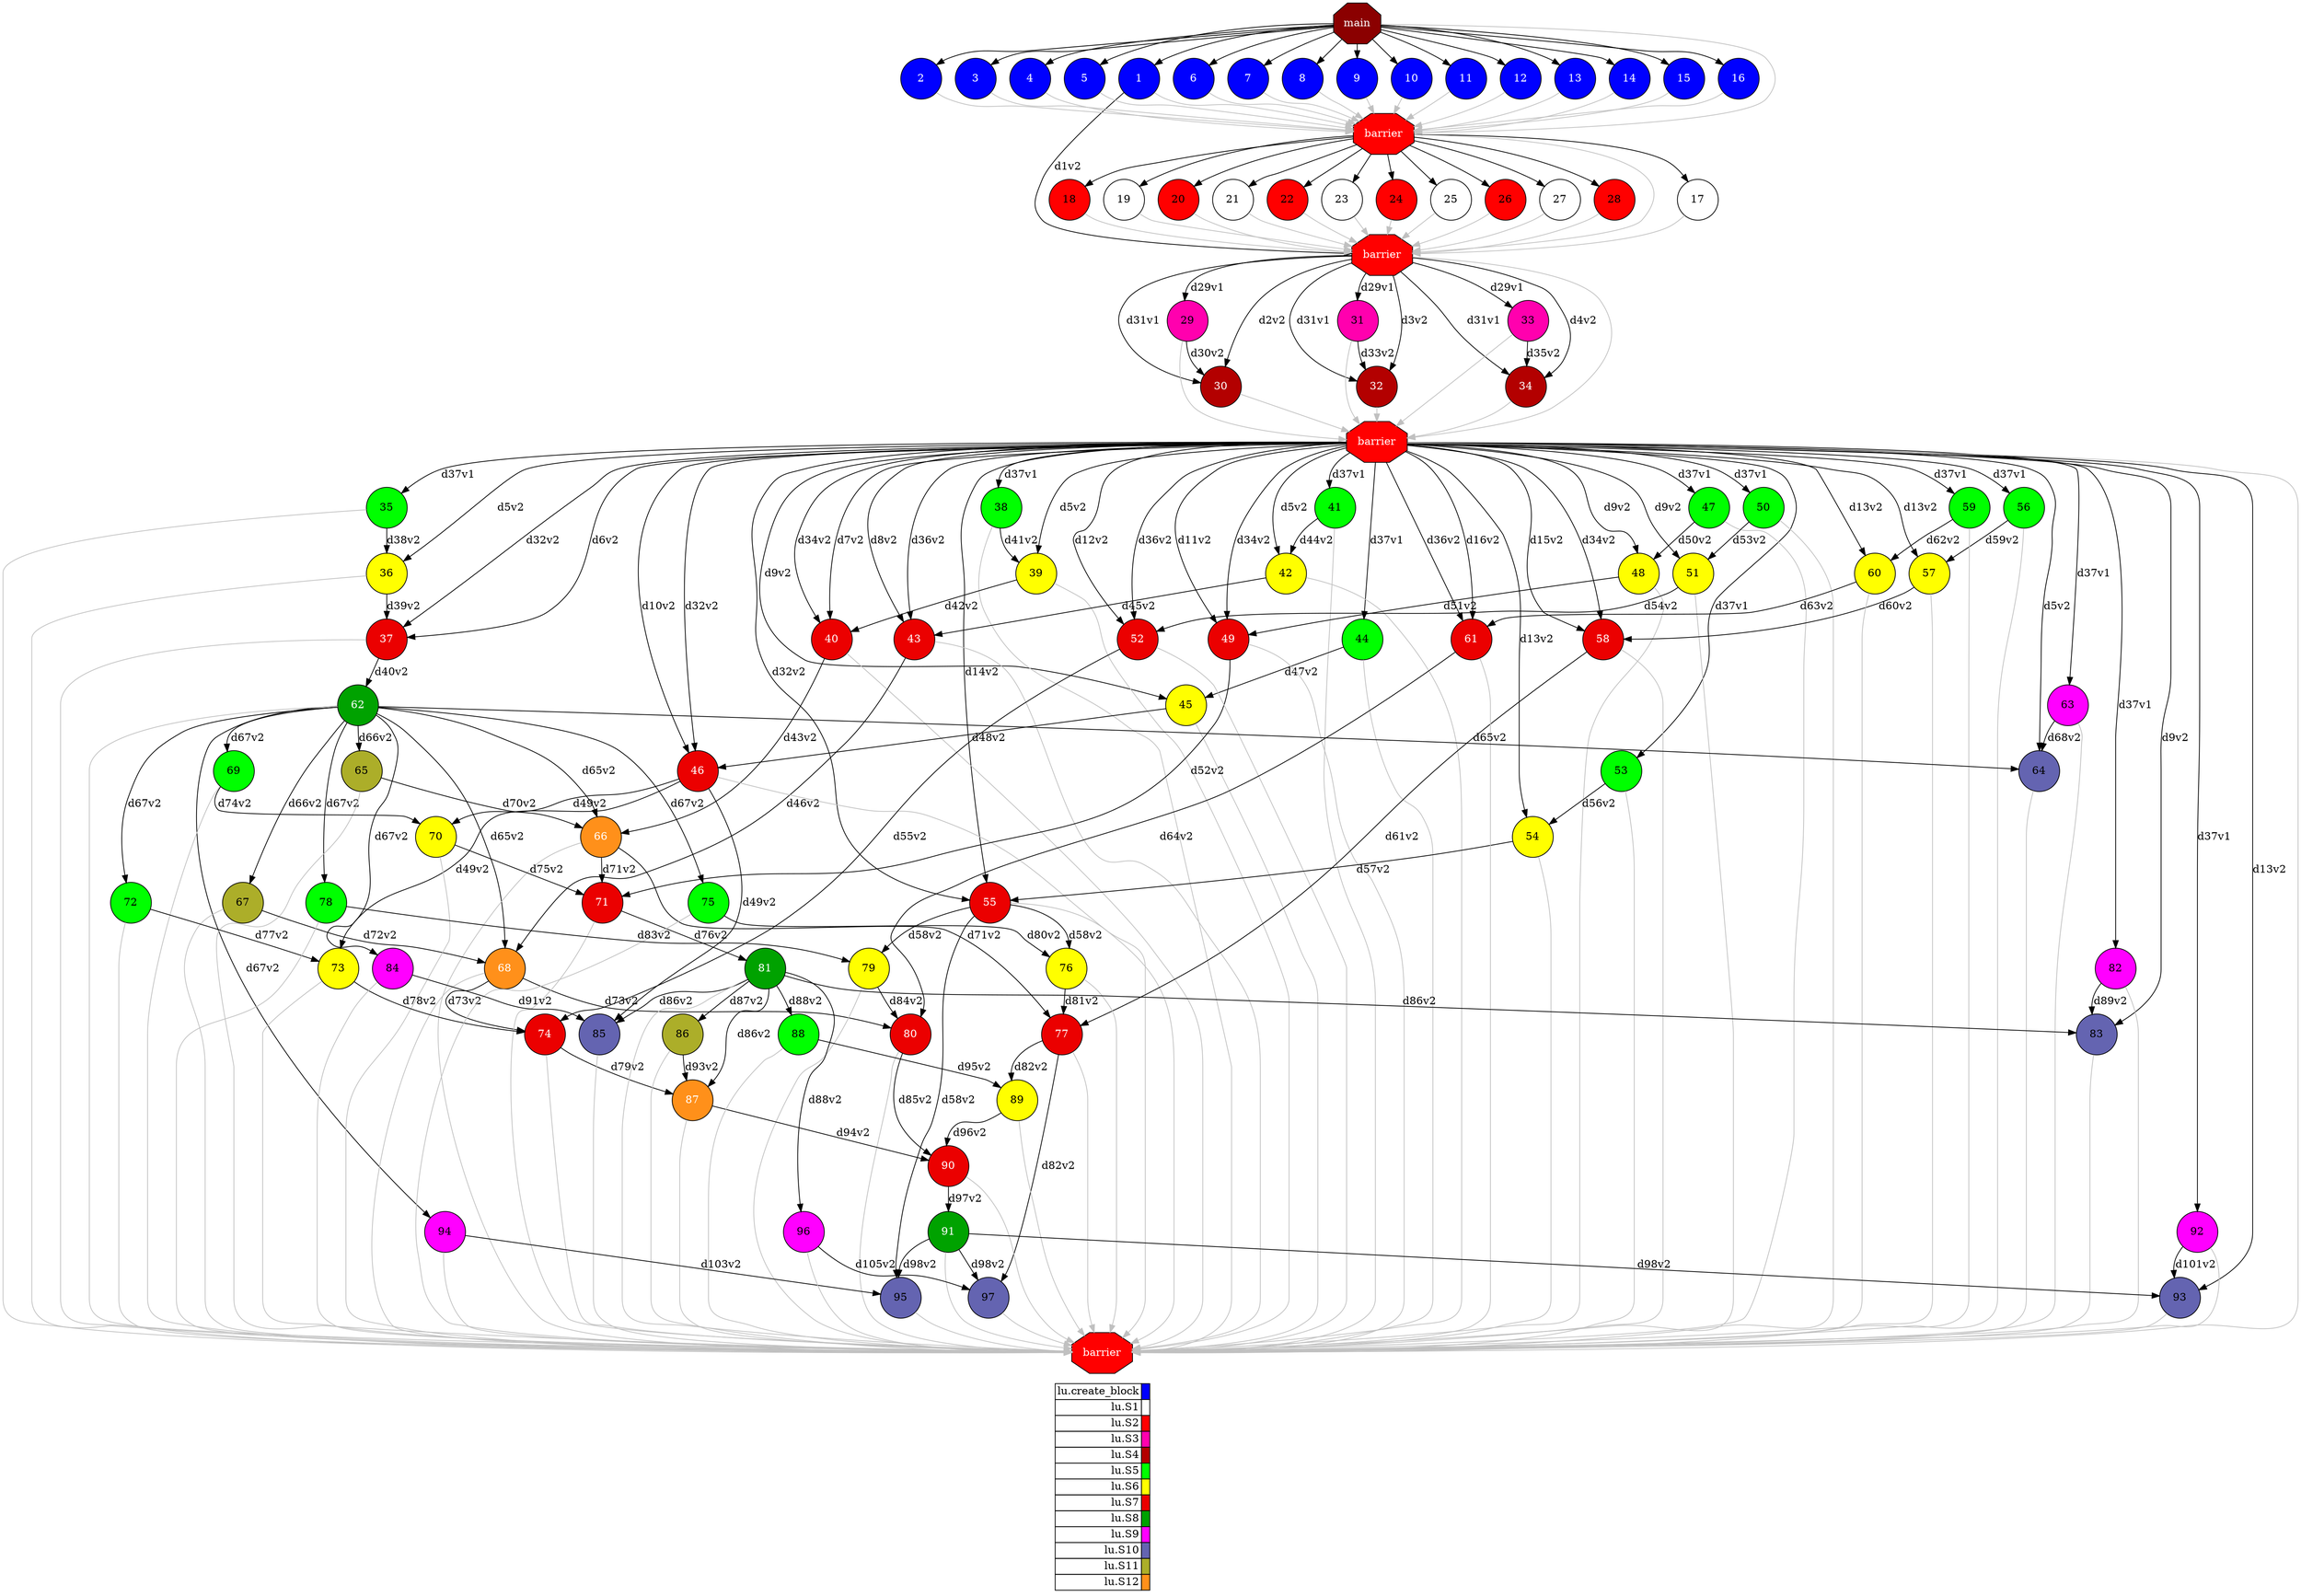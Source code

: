 digraph {
  rankdir=TB;
  labeljust="l";
  compound= true;
  subgraph dependence_graph {
    ranksep=0.20;
    node[height=0.75];

Synchro0[label="main", shape=octagon, style=filled fillcolor="#8B0000" fontcolor="#FFFFFF"];
1[shape=circle, style=filled fillcolor="#0000ff" fontcolor="#ffffff"];
Synchro0 -> 1;
2[shape=circle, style=filled fillcolor="#0000ff" fontcolor="#ffffff"];
Synchro0 -> 2;
3[shape=circle, style=filled fillcolor="#0000ff" fontcolor="#ffffff"];
Synchro0 -> 3;
4[shape=circle, style=filled fillcolor="#0000ff" fontcolor="#ffffff"];
Synchro0 -> 4;
5[shape=circle, style=filled fillcolor="#0000ff" fontcolor="#ffffff"];
Synchro0 -> 5;
6[shape=circle, style=filled fillcolor="#0000ff" fontcolor="#ffffff"];
Synchro0 -> 6;
7[shape=circle, style=filled fillcolor="#0000ff" fontcolor="#ffffff"];
Synchro0 -> 7;
8[shape=circle, style=filled fillcolor="#0000ff" fontcolor="#ffffff"];
Synchro0 -> 8;
9[shape=circle, style=filled fillcolor="#0000ff" fontcolor="#ffffff"];
Synchro0 -> 9;
10[shape=circle, style=filled fillcolor="#0000ff" fontcolor="#ffffff"];
Synchro0 -> 10;
11[shape=circle, style=filled fillcolor="#0000ff" fontcolor="#ffffff"];
Synchro0 -> 11;
12[shape=circle, style=filled fillcolor="#0000ff" fontcolor="#ffffff"];
Synchro0 -> 12;
13[shape=circle, style=filled fillcolor="#0000ff" fontcolor="#ffffff"];
Synchro0 -> 13;
14[shape=circle, style=filled fillcolor="#0000ff" fontcolor="#ffffff"];
Synchro0 -> 14;
15[shape=circle, style=filled fillcolor="#0000ff" fontcolor="#ffffff"];
Synchro0 -> 15;
16[shape=circle, style=filled fillcolor="#0000ff" fontcolor="#ffffff"];
Synchro0 -> 16;
Synchro1[label="barrier", shape=octagon, style=filled fillcolor="#ff0000" fontcolor="#FFFFFF"];
Synchro0 -> Synchro1 [color=grey];
4 -> Synchro1 [color=grey];
9 -> Synchro1 [color=grey];
1 -> Synchro1 [color=grey];
3 -> Synchro1 [color=grey];
11 -> Synchro1 [color=grey];
12 -> Synchro1 [color=grey];
7 -> Synchro1 [color=grey];
15 -> Synchro1 [color=grey];
5 -> Synchro1 [color=grey];
16 -> Synchro1 [color=grey];
6 -> Synchro1 [color=grey];
13 -> Synchro1 [color=grey];
14 -> Synchro1 [color=grey];
2 -> Synchro1 [color=grey];
8 -> Synchro1 [color=grey];
10 -> Synchro1 [color=grey];
17[shape=circle, style=filled fillcolor="#ffffff" fontcolor="#000000"];
Synchro1 -> 17;
18[shape=circle, style=filled fillcolor="#ff0000" fontcolor="#000000"];
Synchro1 -> 18;
19[shape=circle, style=filled fillcolor="#ffffff" fontcolor="#000000"];
Synchro1 -> 19;
20[shape=circle, style=filled fillcolor="#ff0000" fontcolor="#000000"];
Synchro1 -> 20;
21[shape=circle, style=filled fillcolor="#ffffff" fontcolor="#000000"];
Synchro1 -> 21;
22[shape=circle, style=filled fillcolor="#ff0000" fontcolor="#000000"];
Synchro1 -> 22;
23[shape=circle, style=filled fillcolor="#ffffff" fontcolor="#000000"];
Synchro1 -> 23;
24[shape=circle, style=filled fillcolor="#ff0000" fontcolor="#000000"];
Synchro1 -> 24;
25[shape=circle, style=filled fillcolor="#ffffff" fontcolor="#000000"];
Synchro1 -> 25;
26[shape=circle, style=filled fillcolor="#ff0000" fontcolor="#000000"];
Synchro1 -> 26;
27[shape=circle, style=filled fillcolor="#ffffff" fontcolor="#000000"];
Synchro1 -> 27;
28[shape=circle, style=filled fillcolor="#ff0000" fontcolor="#000000"];
Synchro1 -> 28;
Synchro2[label="barrier", shape=octagon, style=filled fillcolor="#ff0000" fontcolor="#FFFFFF"];
Synchro1 -> Synchro2 [color=grey];
26 -> Synchro2 [color=grey];
22 -> Synchro2 [color=grey];
24 -> Synchro2 [color=grey];
21 -> Synchro2 [color=grey];
19 -> Synchro2 [color=grey];
17 -> Synchro2 [color=grey];
28 -> Synchro2 [color=grey];
18 -> Synchro2 [color=grey];
20 -> Synchro2 [color=grey];
25 -> Synchro2 [color=grey];
27 -> Synchro2 [color=grey];
23 -> Synchro2 [color=grey];
1 -> Synchro2 [label="d1v2"];
29[shape=circle, style=filled fillcolor="#ff00ae" fontcolor="#000000"];
Synchro2 -> 29 [label="d29v1"];
30[shape=circle, style=filled fillcolor="#b30000" fontcolor="#ffffff"];
29 -> 30 [label="d30v2"];
Synchro2 -> 30 [label="d31v1"];
Synchro2 -> 30 [label="d2v2"];
31[shape=circle, style=filled fillcolor="#ff00ae" fontcolor="#000000"];
Synchro2 -> 31 [label="d29v1"];
32[shape=circle, style=filled fillcolor="#b30000" fontcolor="#ffffff"];
31 -> 32 [label="d33v2"];
Synchro2 -> 32 [label="d31v1"];
Synchro2 -> 32 [label="d3v2"];
33[shape=circle, style=filled fillcolor="#ff00ae" fontcolor="#000000"];
Synchro2 -> 33 [label="d29v1"];
34[shape=circle, style=filled fillcolor="#b30000" fontcolor="#ffffff"];
33 -> 34 [label="d35v2"];
Synchro2 -> 34 [label="d31v1"];
Synchro2 -> 34 [label="d4v2"];
Synchro3[label="barrier", shape=octagon, style=filled fillcolor="#ff0000" fontcolor="#FFFFFF"];
Synchro2 -> Synchro3 [color=grey];
32 -> Synchro3 [color=grey];
34 -> Synchro3 [color=grey];
33 -> Synchro3 [color=grey];
29 -> Synchro3 [color=grey];
31 -> Synchro3 [color=grey];
30 -> Synchro3 [color=grey];
35[shape=circle, style=filled fillcolor="#00ff00" fontcolor="#000000"];
Synchro3 -> 35 [label="d37v1"];
36[shape=circle, style=filled fillcolor="#ffff00" fontcolor="#000000"];
Synchro3 -> 36 [label="d5v2"];
35 -> 36 [label="d38v2"];
37[shape=circle, style=filled fillcolor="#eb0000" fontcolor="#ffffff"];
Synchro3 -> 37 [label="d6v2"];
36 -> 37 [label="d39v2"];
Synchro3 -> 37 [label="d32v2"];
38[shape=circle, style=filled fillcolor="#00ff00" fontcolor="#000000"];
Synchro3 -> 38 [label="d37v1"];
39[shape=circle, style=filled fillcolor="#ffff00" fontcolor="#000000"];
Synchro3 -> 39 [label="d5v2"];
38 -> 39 [label="d41v2"];
40[shape=circle, style=filled fillcolor="#eb0000" fontcolor="#ffffff"];
Synchro3 -> 40 [label="d7v2"];
39 -> 40 [label="d42v2"];
Synchro3 -> 40 [label="d34v2"];
41[shape=circle, style=filled fillcolor="#00ff00" fontcolor="#000000"];
Synchro3 -> 41 [label="d37v1"];
42[shape=circle, style=filled fillcolor="#ffff00" fontcolor="#000000"];
Synchro3 -> 42 [label="d5v2"];
41 -> 42 [label="d44v2"];
43[shape=circle, style=filled fillcolor="#eb0000" fontcolor="#ffffff"];
Synchro3 -> 43 [label="d8v2"];
42 -> 43 [label="d45v2"];
Synchro3 -> 43 [label="d36v2"];
44[shape=circle, style=filled fillcolor="#00ff00" fontcolor="#000000"];
Synchro3 -> 44 [label="d37v1"];
45[shape=circle, style=filled fillcolor="#ffff00" fontcolor="#000000"];
Synchro3 -> 45 [label="d9v2"];
44 -> 45 [label="d47v2"];
46[shape=circle, style=filled fillcolor="#eb0000" fontcolor="#ffffff"];
Synchro3 -> 46 [label="d10v2"];
45 -> 46 [label="d48v2"];
Synchro3 -> 46 [label="d32v2"];
47[shape=circle, style=filled fillcolor="#00ff00" fontcolor="#000000"];
Synchro3 -> 47 [label="d37v1"];
48[shape=circle, style=filled fillcolor="#ffff00" fontcolor="#000000"];
Synchro3 -> 48 [label="d9v2"];
47 -> 48 [label="d50v2"];
49[shape=circle, style=filled fillcolor="#eb0000" fontcolor="#ffffff"];
Synchro3 -> 49 [label="d11v2"];
48 -> 49 [label="d51v2"];
Synchro3 -> 49 [label="d34v2"];
50[shape=circle, style=filled fillcolor="#00ff00" fontcolor="#000000"];
Synchro3 -> 50 [label="d37v1"];
51[shape=circle, style=filled fillcolor="#ffff00" fontcolor="#000000"];
Synchro3 -> 51 [label="d9v2"];
50 -> 51 [label="d53v2"];
52[shape=circle, style=filled fillcolor="#eb0000" fontcolor="#ffffff"];
Synchro3 -> 52 [label="d12v2"];
51 -> 52 [label="d54v2"];
Synchro3 -> 52 [label="d36v2"];
53[shape=circle, style=filled fillcolor="#00ff00" fontcolor="#000000"];
Synchro3 -> 53 [label="d37v1"];
54[shape=circle, style=filled fillcolor="#ffff00" fontcolor="#000000"];
Synchro3 -> 54 [label="d13v2"];
53 -> 54 [label="d56v2"];
55[shape=circle, style=filled fillcolor="#eb0000" fontcolor="#ffffff"];
Synchro3 -> 55 [label="d14v2"];
54 -> 55 [label="d57v2"];
Synchro3 -> 55 [label="d32v2"];
56[shape=circle, style=filled fillcolor="#00ff00" fontcolor="#000000"];
Synchro3 -> 56 [label="d37v1"];
57[shape=circle, style=filled fillcolor="#ffff00" fontcolor="#000000"];
Synchro3 -> 57 [label="d13v2"];
56 -> 57 [label="d59v2"];
58[shape=circle, style=filled fillcolor="#eb0000" fontcolor="#ffffff"];
Synchro3 -> 58 [label="d15v2"];
57 -> 58 [label="d60v2"];
Synchro3 -> 58 [label="d34v2"];
59[shape=circle, style=filled fillcolor="#00ff00" fontcolor="#000000"];
Synchro3 -> 59 [label="d37v1"];
60[shape=circle, style=filled fillcolor="#ffff00" fontcolor="#000000"];
Synchro3 -> 60 [label="d13v2"];
59 -> 60 [label="d62v2"];
61[shape=circle, style=filled fillcolor="#eb0000" fontcolor="#ffffff"];
Synchro3 -> 61 [label="d16v2"];
60 -> 61 [label="d63v2"];
Synchro3 -> 61 [label="d36v2"];
62[shape=circle, style=filled fillcolor="#00a200" fontcolor="#ffffff"];
37 -> 62 [label="d40v2"];
63[shape=circle, style=filled fillcolor="#ff00ff" fontcolor="#000000"];
Synchro3 -> 63 [label="d37v1"];
64[shape=circle, style=filled fillcolor="#6464b1" fontcolor="#000000"];
62 -> 64 [label="d65v2"];
Synchro3 -> 64 [label="d5v2"];
63 -> 64 [label="d68v2"];
65[shape=circle, style=filled fillcolor="#acae29" fontcolor="#000000"];
62 -> 65 [label="d66v2"];
66[shape=circle, style=filled fillcolor="#ff901a" fontcolor="#ffffff"];
65 -> 66 [label="d70v2"];
62 -> 66 [label="d65v2"];
40 -> 66 [label="d43v2"];
67[shape=circle, style=filled fillcolor="#acae29" fontcolor="#000000"];
62 -> 67 [label="d66v2"];
68[shape=circle, style=filled fillcolor="#ff901a" fontcolor="#ffffff"];
67 -> 68 [label="d72v2"];
62 -> 68 [label="d65v2"];
43 -> 68 [label="d46v2"];
69[shape=circle, style=filled fillcolor="#00ff00" fontcolor="#000000"];
62 -> 69 [label="d67v2"];
70[shape=circle, style=filled fillcolor="#ffff00" fontcolor="#000000"];
46 -> 70 [label="d49v2"];
69 -> 70 [label="d74v2"];
71[shape=circle, style=filled fillcolor="#eb0000" fontcolor="#ffffff"];
49 -> 71 [label="d52v2"];
70 -> 71 [label="d75v2"];
66 -> 71 [label="d71v2"];
72[shape=circle, style=filled fillcolor="#00ff00" fontcolor="#000000"];
62 -> 72 [label="d67v2"];
73[shape=circle, style=filled fillcolor="#ffff00" fontcolor="#000000"];
46 -> 73 [label="d49v2"];
72 -> 73 [label="d77v2"];
74[shape=circle, style=filled fillcolor="#eb0000" fontcolor="#ffffff"];
52 -> 74 [label="d55v2"];
73 -> 74 [label="d78v2"];
68 -> 74 [label="d73v2"];
75[shape=circle, style=filled fillcolor="#00ff00" fontcolor="#000000"];
62 -> 75 [label="d67v2"];
76[shape=circle, style=filled fillcolor="#ffff00" fontcolor="#000000"];
55 -> 76 [label="d58v2"];
75 -> 76 [label="d80v2"];
77[shape=circle, style=filled fillcolor="#eb0000" fontcolor="#ffffff"];
58 -> 77 [label="d61v2"];
76 -> 77 [label="d81v2"];
66 -> 77 [label="d71v2"];
78[shape=circle, style=filled fillcolor="#00ff00" fontcolor="#000000"];
62 -> 78 [label="d67v2"];
79[shape=circle, style=filled fillcolor="#ffff00" fontcolor="#000000"];
55 -> 79 [label="d58v2"];
78 -> 79 [label="d83v2"];
80[shape=circle, style=filled fillcolor="#eb0000" fontcolor="#ffffff"];
61 -> 80 [label="d64v2"];
79 -> 80 [label="d84v2"];
68 -> 80 [label="d73v2"];
81[shape=circle, style=filled fillcolor="#00a200" fontcolor="#ffffff"];
71 -> 81 [label="d76v2"];
82[shape=circle, style=filled fillcolor="#ff00ff" fontcolor="#000000"];
Synchro3 -> 82 [label="d37v1"];
83[shape=circle, style=filled fillcolor="#6464b1" fontcolor="#000000"];
81 -> 83 [label="d86v2"];
Synchro3 -> 83 [label="d9v2"];
82 -> 83 [label="d89v2"];
84[shape=circle, style=filled fillcolor="#ff00ff" fontcolor="#000000"];
62 -> 84 [label="d67v2"];
85[shape=circle, style=filled fillcolor="#6464b1" fontcolor="#000000"];
81 -> 85 [label="d86v2"];
46 -> 85 [label="d49v2"];
84 -> 85 [label="d91v2"];
86[shape=circle, style=filled fillcolor="#acae29" fontcolor="#000000"];
81 -> 86 [label="d87v2"];
87[shape=circle, style=filled fillcolor="#ff901a" fontcolor="#ffffff"];
86 -> 87 [label="d93v2"];
81 -> 87 [label="d86v2"];
74 -> 87 [label="d79v2"];
88[shape=circle, style=filled fillcolor="#00ff00" fontcolor="#000000"];
81 -> 88 [label="d88v2"];
89[shape=circle, style=filled fillcolor="#ffff00" fontcolor="#000000"];
77 -> 89 [label="d82v2"];
88 -> 89 [label="d95v2"];
90[shape=circle, style=filled fillcolor="#eb0000" fontcolor="#ffffff"];
80 -> 90 [label="d85v2"];
89 -> 90 [label="d96v2"];
87 -> 90 [label="d94v2"];
91[shape=circle, style=filled fillcolor="#00a200" fontcolor="#ffffff"];
90 -> 91 [label="d97v2"];
92[shape=circle, style=filled fillcolor="#ff00ff" fontcolor="#000000"];
Synchro3 -> 92 [label="d37v1"];
93[shape=circle, style=filled fillcolor="#6464b1" fontcolor="#000000"];
91 -> 93 [label="d98v2"];
Synchro3 -> 93 [label="d13v2"];
92 -> 93 [label="d101v2"];
94[shape=circle, style=filled fillcolor="#ff00ff" fontcolor="#000000"];
62 -> 94 [label="d67v2"];
95[shape=circle, style=filled fillcolor="#6464b1" fontcolor="#000000"];
91 -> 95 [label="d98v2"];
55 -> 95 [label="d58v2"];
94 -> 95 [label="d103v2"];
96[shape=circle, style=filled fillcolor="#ff00ff" fontcolor="#000000"];
81 -> 96 [label="d88v2"];
97[shape=circle, style=filled fillcolor="#6464b1" fontcolor="#000000"];
91 -> 97 [label="d98v2"];
77 -> 97 [label="d82v2"];
96 -> 97 [label="d105v2"];
Synchro4[label="barrier", shape=octagon, style=filled fillcolor="#ff0000" fontcolor="#FFFFFF"];
Synchro3 -> Synchro4 [color=grey];
88 -> Synchro4 [color=grey];
70 -> Synchro4 [color=grey];
48 -> Synchro4 [color=grey];
38 -> Synchro4 [color=grey];
95 -> Synchro4 [color=grey];
36 -> Synchro4 [color=grey];
57 -> Synchro4 [color=grey];
44 -> Synchro4 [color=grey];
84 -> Synchro4 [color=grey];
81 -> Synchro4 [color=grey];
39 -> Synchro4 [color=grey];
46 -> Synchro4 [color=grey];
83 -> Synchro4 [color=grey];
42 -> Synchro4 [color=grey];
49 -> Synchro4 [color=grey];
73 -> Synchro4 [color=grey];
64 -> Synchro4 [color=grey];
87 -> Synchro4 [color=grey];
68 -> Synchro4 [color=grey];
45 -> Synchro4 [color=grey];
67 -> Synchro4 [color=grey];
72 -> Synchro4 [color=grey];
77 -> Synchro4 [color=grey];
56 -> Synchro4 [color=grey];
58 -> Synchro4 [color=grey];
75 -> Synchro4 [color=grey];
96 -> Synchro4 [color=grey];
91 -> Synchro4 [color=grey];
94 -> Synchro4 [color=grey];
37 -> Synchro4 [color=grey];
89 -> Synchro4 [color=grey];
40 -> Synchro4 [color=grey];
35 -> Synchro4 [color=grey];
63 -> Synchro4 [color=grey];
76 -> Synchro4 [color=grey];
53 -> Synchro4 [color=grey];
79 -> Synchro4 [color=grey];
74 -> Synchro4 [color=grey];
62 -> Synchro4 [color=grey];
55 -> Synchro4 [color=grey];
59 -> Synchro4 [color=grey];
80 -> Synchro4 [color=grey];
90 -> Synchro4 [color=grey];
93 -> Synchro4 [color=grey];
86 -> Synchro4 [color=grey];
97 -> Synchro4 [color=grey];
54 -> Synchro4 [color=grey];
60 -> Synchro4 [color=grey];
41 -> Synchro4 [color=grey];
69 -> Synchro4 [color=grey];
52 -> Synchro4 [color=grey];
50 -> Synchro4 [color=grey];
65 -> Synchro4 [color=grey];
71 -> Synchro4 [color=grey];
92 -> Synchro4 [color=grey];
66 -> Synchro4 [color=grey];
78 -> Synchro4 [color=grey];
51 -> Synchro4 [color=grey];
82 -> Synchro4 [color=grey];
43 -> Synchro4 [color=grey];
47 -> Synchro4 [color=grey];
85 -> Synchro4 [color=grey];
61 -> Synchro4 [color=grey];  }
  subgraph legend {
    rank=sink;
    node [shape=plaintext, height=0.75];
    ranksep=0.20;
    label = "Legend";
    key [label=<
      <table border="0" cellpadding="2" cellspacing="0" cellborder="1">
<tr>
<td align="right">lu.create_block</td>
<td bgcolor="#0000ff">&nbsp;</td>
</tr>
<tr>
<td align="right">lu.S1</td>
<td bgcolor="#ffffff">&nbsp;</td>
</tr>
<tr>
<td align="right">lu.S2</td>
<td bgcolor="#ff0000">&nbsp;</td>
</tr>
<tr>
<td align="right">lu.S3</td>
<td bgcolor="#ff00ae">&nbsp;</td>
</tr>
<tr>
<td align="right">lu.S4</td>
<td bgcolor="#b30000">&nbsp;</td>
</tr>
<tr>
<td align="right">lu.S5</td>
<td bgcolor="#00ff00">&nbsp;</td>
</tr>
<tr>
<td align="right">lu.S6</td>
<td bgcolor="#ffff00">&nbsp;</td>
</tr>
<tr>
<td align="right">lu.S7</td>
<td bgcolor="#eb0000">&nbsp;</td>
</tr>
<tr>
<td align="right">lu.S8</td>
<td bgcolor="#00a200">&nbsp;</td>
</tr>
<tr>
<td align="right">lu.S9</td>
<td bgcolor="#ff00ff">&nbsp;</td>
</tr>
<tr>
<td align="right">lu.S10</td>
<td bgcolor="#6464b1">&nbsp;</td>
</tr>
<tr>
<td align="right">lu.S11</td>
<td bgcolor="#acae29">&nbsp;</td>
</tr>
<tr>
<td align="right">lu.S12</td>
<td bgcolor="#ff901a">&nbsp;</td>
</tr>
      </table>
    >]
  }
}
